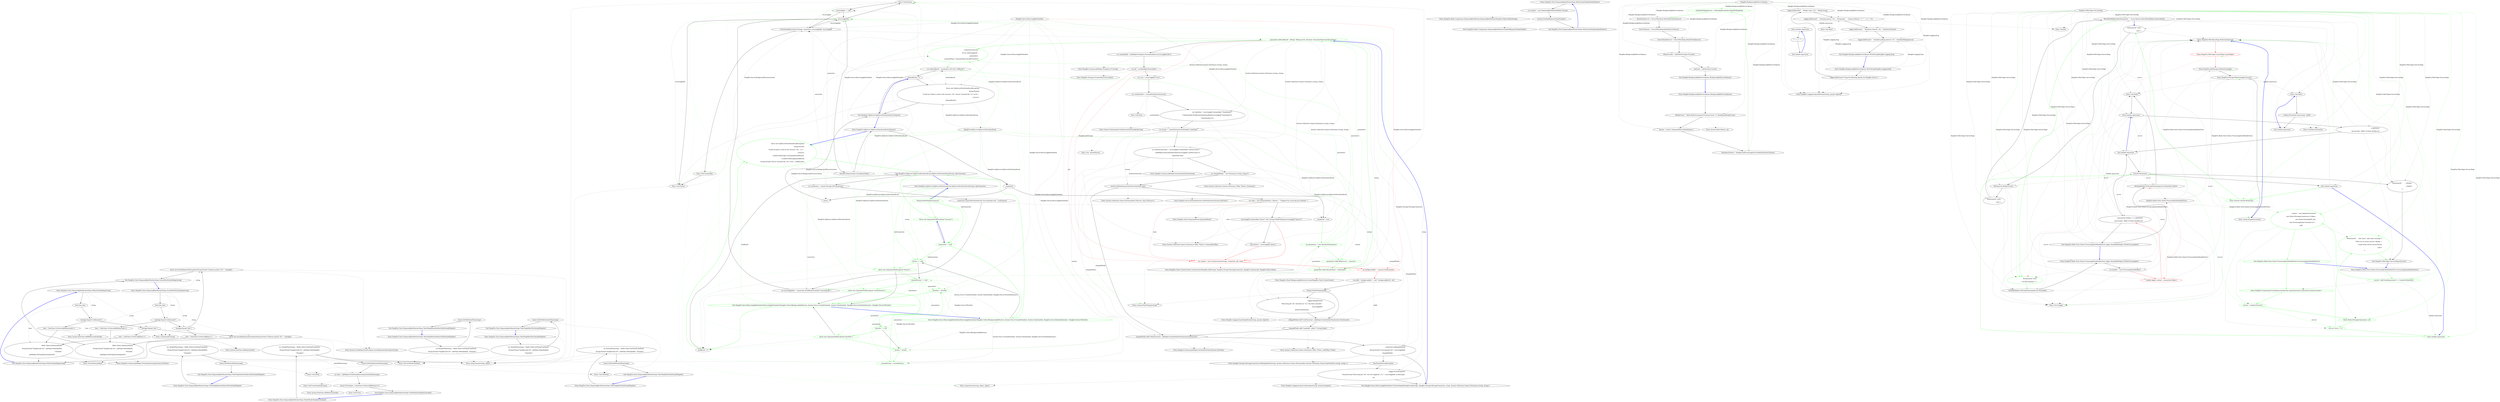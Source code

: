 digraph  {
n0 [label="Entry HangFire.Tests.DequeuedJobsWatcherSteps.ItWasCheckedAAgo(string)", span="13-13", cluster="HangFire.Tests.DequeuedJobsWatcherSteps.ItWasCheckedAAgo(string)"];
n1 [label="DateTime time", span="15-15", cluster="HangFire.Tests.DequeuedJobsWatcherSteps.ItWasCheckedAAgo(string)"];
n2 [label="timeAgo.Equals(''millisecond'')", span="16-16", cluster="HangFire.Tests.DequeuedJobsWatcherSteps.ItWasCheckedAAgo(string)"];
n4 [label="timeAgo.Equals(''day'')", span="17-17", cluster="HangFire.Tests.DequeuedJobsWatcherSteps.ItWasCheckedAAgo(string)"];
n6 [label="throw new InvalidOperationException(String.Format(''Unknown period '{0}'.'', timeAgo));", span="18-18", cluster="HangFire.Tests.DequeuedJobsWatcherSteps.ItWasCheckedAAgo(string)"];
n7 [label="Redis.Client.SetEntryInHash(\r\n                String.Format(''hangfire:job:{0}'', JobSteps.DefaultJobId),\r\n                ''Checked'',\r\n                JobHelper.ToStringTimestamp(time))", span="20-23", cluster="HangFire.Tests.DequeuedJobsWatcherSteps.ItWasCheckedAAgo(string)"];
n3 [label="time = DateTime.UtcNow.AddMilliseconds(-1)", span="16-16", cluster="HangFire.Tests.DequeuedJobsWatcherSteps.ItWasCheckedAAgo(string)"];
n9 [label="Entry string.Equals(string)", span="0-0", cluster="string.Equals(string)"];
n5 [label="time = DateTime.UtcNow.AddDays(-1)", span="17-17", cluster="HangFire.Tests.DequeuedJobsWatcherSteps.ItWasCheckedAAgo(string)"];
n11 [label="Entry System.DateTime.AddDays(double)", span="0-0", cluster="System.DateTime.AddDays(double)"];
n10 [label="Entry System.DateTime.AddMilliseconds(double)", span="0-0", cluster="System.DateTime.AddMilliseconds(double)"];
n8 [label="Exit HangFire.Tests.DequeuedJobsWatcherSteps.ItWasCheckedAAgo(string)", span="13-13", cluster="HangFire.Tests.DequeuedJobsWatcherSteps.ItWasCheckedAAgo(string)"];
n12 [label="Entry System.InvalidOperationException.InvalidOperationException(string)", span="0-0", cluster="System.InvalidOperationException.InvalidOperationException(string)"];
n13 [label="Entry string.Format(string, object)", span="0-0", cluster="string.Format(string, object)"];
n14 [label="Entry HangFire.Common.JobHelper.ToStringTimestamp(System.DateTime)", span="46-46", cluster="HangFire.Common.JobHelper.ToStringTimestamp(System.DateTime)"];
n15 [label="Entry Unk.SetEntryInHash", span="", cluster="Unk.SetEntryInHash"];
n16 [label="Entry HangFire.Tests.DequeuedJobsWatcherSteps.GivenItWasFetchedAAgo(string)", span="27-27", cluster="HangFire.Tests.DequeuedJobsWatcherSteps.GivenItWasFetchedAAgo(string)"];
n17 [label="DateTime time", span="29-29", cluster="HangFire.Tests.DequeuedJobsWatcherSteps.GivenItWasFetchedAAgo(string)"];
n18 [label="timeAgo.Equals(''millisecond'')", span="30-30", cluster="HangFire.Tests.DequeuedJobsWatcherSteps.GivenItWasFetchedAAgo(string)"];
n20 [label="timeAgo.Equals(''day'')", span="31-31", cluster="HangFire.Tests.DequeuedJobsWatcherSteps.GivenItWasFetchedAAgo(string)"];
n22 [label="throw new InvalidOperationException(String.Format(''Unknown period '{0}'.'', timeAgo));", span="32-32", cluster="HangFire.Tests.DequeuedJobsWatcherSteps.GivenItWasFetchedAAgo(string)"];
n23 [label="Redis.Client.SetEntryInHash(\r\n                String.Format(''hangfire:job:{0}'', JobSteps.DefaultJobId),\r\n                ''Fetched'',\r\n                JobHelper.ToStringTimestamp(time))", span="34-37", cluster="HangFire.Tests.DequeuedJobsWatcherSteps.GivenItWasFetchedAAgo(string)"];
n19 [label="time = DateTime.UtcNow.AddMilliseconds(-1)", span="30-30", cluster="HangFire.Tests.DequeuedJobsWatcherSteps.GivenItWasFetchedAAgo(string)"];
n21 [label="time = DateTime.UtcNow.AddDays(-1)", span="31-31", cluster="HangFire.Tests.DequeuedJobsWatcherSteps.GivenItWasFetchedAAgo(string)"];
n24 [label="Exit HangFire.Tests.DequeuedJobsWatcherSteps.GivenItWasFetchedAAgo(string)", span="27-27", cluster="HangFire.Tests.DequeuedJobsWatcherSteps.GivenItWasFetchedAAgo(string)"];
n25 [label="Entry HangFire.Tests.DequeuedJobsWatcherSteps.WhenTimedOutJobsHandlerRuns()", span="41-41", cluster="HangFire.Tests.DequeuedJobsWatcherSteps.WhenTimedOutJobsHandlerRuns()"];
n26 [label="var watcher = new DequeuedJobsWatcher(Redis.Storage)", span="43-43", cluster="HangFire.Tests.DequeuedJobsWatcherSteps.WhenTimedOutJobsHandlerRuns()"];
n27 [label="watcher.FindAndRequeueTimedOutJobs()", span="44-44", cluster="HangFire.Tests.DequeuedJobsWatcherSteps.WhenTimedOutJobsHandlerRuns()"];
n29 [label="Entry HangFire.Redis.Components.DequeuedJobsWatcher.DequeuedJobsWatcher(HangFire.Redis.RedisStorage)", span="39-39", cluster="HangFire.Redis.Components.DequeuedJobsWatcher.DequeuedJobsWatcher(HangFire.Redis.RedisStorage)"];
n28 [label="Exit HangFire.Tests.DequeuedJobsWatcherSteps.WhenTimedOutJobsHandlerRuns()", span="41-41", cluster="HangFire.Tests.DequeuedJobsWatcherSteps.WhenTimedOutJobsHandlerRuns()"];
n30 [label="Entry HangFire.Redis.Components.DequeuedJobsWatcher.FindAndRequeueTimedOutJobs()", span="44-44", cluster="HangFire.Redis.Components.DequeuedJobsWatcher.FindAndRequeueTimedOutJobs()"];
n31 [label="Entry HangFire.Tests.DequeuedJobsWatcherSteps.ThenItMarksTheJobAsChecked()", span="48-48", cluster="HangFire.Tests.DequeuedJobsWatcherSteps.ThenItMarksTheJobAsChecked()"];
n32 [label="var checkedTimestamp = Redis.Client.GetValueFromHash(\r\n                String.Format(''hangfire:job:{0}'', JobSteps.DefaultJobId),\r\n                ''Checked'')", span="50-52", cluster="HangFire.Tests.DequeuedJobsWatcherSteps.ThenItMarksTheJobAsChecked()"];
n33 [label="Assert.IsNotNull(checkedTimestamp)", span="54-54", cluster="HangFire.Tests.DequeuedJobsWatcherSteps.ThenItMarksTheJobAsChecked()"];
n37 [label="Entry Unk.GetValueFromHash", span="", cluster="Unk.GetValueFromHash"];
n34 [label="var date = JobHelper.FromStringTimestamp(checkedTimestamp)", span="55-55", cluster="HangFire.Tests.DequeuedJobsWatcherSteps.ThenItMarksTheJobAsChecked()"];
n38 [label="Entry Unk.IsNotNull", span="", cluster="Unk.IsNotNull"];
n35 [label="Assert.IsTrue(date > DateTime.UtcNow.AddMinutes(-1))", span="57-57", cluster="HangFire.Tests.DequeuedJobsWatcherSteps.ThenItMarksTheJobAsChecked()"];
n39 [label="Entry Unk.FromStringTimestamp", span="", cluster="Unk.FromStringTimestamp"];
n36 [label="Exit HangFire.Tests.DequeuedJobsWatcherSteps.ThenItMarksTheJobAsChecked()", span="48-48", cluster="HangFire.Tests.DequeuedJobsWatcherSteps.ThenItMarksTheJobAsChecked()"];
n40 [label="Entry System.DateTime.AddMinutes(double)", span="0-0", cluster="System.DateTime.AddMinutes(double)"];
n41 [label="Entry Unk.IsTrue", span="", cluster="Unk.IsTrue"];
n42 [label="Entry HangFire.Tests.DequeuedJobsWatcherSteps.ThenTheJobHasTheCheckedFlagSet()", span="61-61", cluster="HangFire.Tests.DequeuedJobsWatcherSteps.ThenTheJobHasTheCheckedFlagSet()"];
n43 [label="var checkedTimestamp = Redis.Client.GetValueFromHash(\r\n                String.Format(''hangfire:job:{0}'', JobSteps.DefaultJobId),\r\n                ''Checked'')", span="63-65", cluster="HangFire.Tests.DequeuedJobsWatcherSteps.ThenTheJobHasTheCheckedFlagSet()"];
n44 [label="Assert.IsNotNull(checkedTimestamp)", span="67-67", cluster="HangFire.Tests.DequeuedJobsWatcherSteps.ThenTheJobHasTheCheckedFlagSet()"];
n45 [label="Exit HangFire.Tests.DequeuedJobsWatcherSteps.ThenTheJobHasTheCheckedFlagSet()", span="61-61", cluster="HangFire.Tests.DequeuedJobsWatcherSteps.ThenTheJobHasTheCheckedFlagSet()"];
n46 [label="Entry HangFire.Tests.DequeuedJobsWatcherSteps.ThenTheJobDoesNotHaveTheCheckedFlagSet()", span="71-71", cluster="HangFire.Tests.DequeuedJobsWatcherSteps.ThenTheJobDoesNotHaveTheCheckedFlagSet()"];
n47 [label="var checkedTimestamp = Redis.Client.GetValueFromHash(\r\n                String.Format(''hangfire:job:{0}'', JobSteps.DefaultJobId),\r\n                ''Checked'')", span="73-75", cluster="HangFire.Tests.DequeuedJobsWatcherSteps.ThenTheJobDoesNotHaveTheCheckedFlagSet()"];
n48 [label="Assert.IsNull(checkedTimestamp)", span="77-77", cluster="HangFire.Tests.DequeuedJobsWatcherSteps.ThenTheJobDoesNotHaveTheCheckedFlagSet()"];
n49 [label="Exit HangFire.Tests.DequeuedJobsWatcherSteps.ThenTheJobDoesNotHaveTheCheckedFlagSet()", span="71-71", cluster="HangFire.Tests.DequeuedJobsWatcherSteps.ThenTheJobDoesNotHaveTheCheckedFlagSet()"];
n50 [label="Entry Unk.IsNull", span="", cluster="Unk.IsNull"];
n51 [label="Entry HangFire.Tests.DequeuedJobsWatcherSteps.ThenTheJobHasTheFetchedFlagSet()", span="81-81", cluster="HangFire.Tests.DequeuedJobsWatcherSteps.ThenTheJobHasTheFetchedFlagSet()"];
n52 [label="var fetchedTimestamp = Redis.Client.GetValueFromHash(\r\n                String.Format(''hangfire:job:{0}'', JobSteps.DefaultJobId), ''Fetched'')", span="83-84", cluster="HangFire.Tests.DequeuedJobsWatcherSteps.ThenTheJobHasTheFetchedFlagSet()"];
n53 [label="Assert.IsNotNull(fetchedTimestamp)", span="86-86", cluster="HangFire.Tests.DequeuedJobsWatcherSteps.ThenTheJobHasTheFetchedFlagSet()"];
n54 [label="Exit HangFire.Tests.DequeuedJobsWatcherSteps.ThenTheJobHasTheFetchedFlagSet()", span="81-81", cluster="HangFire.Tests.DequeuedJobsWatcherSteps.ThenTheJobHasTheFetchedFlagSet()"];
n55 [label="Entry HangFire.Tests.DequeuedJobsWatcherSteps.ThenTheJobDoesNotHaveTheFetchedFlagSet()", span="90-90", cluster="HangFire.Tests.DequeuedJobsWatcherSteps.ThenTheJobDoesNotHaveTheFetchedFlagSet()"];
n56 [label="var fetchedTimestamp = Redis.Client.GetValueFromHash(\r\n                String.Format(''hangfire:job:{0}'', JobSteps.DefaultJobId), ''Fetched'')", span="92-93", cluster="HangFire.Tests.DequeuedJobsWatcherSteps.ThenTheJobDoesNotHaveTheFetchedFlagSet()"];
n57 [label="Assert.IsNull(fetchedTimestamp)", span="95-95", cluster="HangFire.Tests.DequeuedJobsWatcherSteps.ThenTheJobDoesNotHaveTheFetchedFlagSet()"];
n58 [label="Exit HangFire.Tests.DequeuedJobsWatcherSteps.ThenTheJobDoesNotHaveTheFetchedFlagSet()", span="90-90", cluster="HangFire.Tests.DequeuedJobsWatcherSteps.ThenTheJobDoesNotHaveTheFetchedFlagSet()"];
d4 [label="SchedulePollingInterval = DelayedJobScheduler.DefaultPollingDelay", span="39-39", cluster="Hangfire.BackgroundJobServerOptions.BackgroundJobServerOptions()", color=green, community=0];
d25 [label="Hangfire.BackgroundJobServerOptions", span=""];
d3 [label="ShutdownTimeout = BackgroundProcessingServer.DefaultShutdownTimeout", span="38-38", cluster="Hangfire.BackgroundJobServerOptions.BackgroundJobServerOptions()"];
d5 [label="HeartbeatInterval = ServerHeartbeat.DefaultHeartbeatInterval", span="40-40", cluster="Hangfire.BackgroundJobServerOptions.BackgroundJobServerOptions()"];
d1 [label="WorkerCount = Math.Min(Environment.ProcessorCount * 5, MaxDefaultWorkerCount)", span="36-36", cluster="Hangfire.BackgroundJobServerOptions.BackgroundJobServerOptions()"];
d2 [label="Queues = new[] { EnqueuedState.DefaultQueue }", span="37-37", cluster="Hangfire.BackgroundJobServerOptions.BackgroundJobServerOptions()"];
d6 [label="ServerTimeout = ServerWatchdog.DefaultServerTimeout", span="41-41", cluster="Hangfire.BackgroundJobServerOptions.BackgroundJobServerOptions()"];
d7 [label="ServerCheckInterval = ServerWatchdog.DefaultCheckInterval", span="42-42", cluster="Hangfire.BackgroundJobServerOptions.BackgroundJobServerOptions()"];
d8 [label="FilterProvider = JobFilterProviders.Providers", span="44-44", cluster="Hangfire.BackgroundJobServerOptions.BackgroundJobServerOptions()"];
d9 [label="Activator = JobActivator.Current", span="45-45", cluster="Hangfire.BackgroundJobServerOptions.BackgroundJobServerOptions()"];
d14 [label="logger.InfoFormat(''    Worker count: {0}.'', WorkerCount)", span="89-89", cluster="Hangfire.BackgroundJobServerOptions.WriteToLog(Hangfire.Logging.ILog)"];
d15 [label="logger.InfoFormat(''    Listening queues: {0}.'', String.Join('', '', Queues.Select(x => ''''' + x + ''''')))", span="90-90", cluster="Hangfire.BackgroundJobServerOptions.WriteToLog(Hangfire.Logging.ILog)"];
d16 [label="logger.InfoFormat(''    Shutdown timeout: {0}.'', ShutdownTimeout)", span="91-91", cluster="Hangfire.BackgroundJobServerOptions.WriteToLog(Hangfire.Logging.ILog)"];
d17 [label="logger.InfoFormat(''    Schedule polling interval: {0}.'', SchedulePollingInterval)", span="92-92", cluster="Hangfire.BackgroundJobServerOptions.WriteToLog(Hangfire.Logging.ILog)"];
d0 [label="Entry Hangfire.BackgroundJobServerOptions.BackgroundJobServerOptions()", span="34-34", cluster="Hangfire.BackgroundJobServerOptions.BackgroundJobServerOptions()"];
d11 [label="Entry System.Math.Min(int, int)", span="0-0", cluster="System.Math.Min(int, int)"];
d10 [label="Exit Hangfire.BackgroundJobServerOptions.BackgroundJobServerOptions()", span="34-34", cluster="Hangfire.BackgroundJobServerOptions.BackgroundJobServerOptions()"];
d12 [label="Entry Hangfire.BackgroundJobServerOptions.WriteToLog(Hangfire.Logging.ILog)", span="86-86", cluster="Hangfire.BackgroundJobServerOptions.WriteToLog(Hangfire.Logging.ILog)"];
d13 [label="logger.InfoFormat(''Using the following options for Hangfire Server:'')", span="88-88", cluster="Hangfire.BackgroundJobServerOptions.WriteToLog(Hangfire.Logging.ILog)"];
d19 [label="Entry Hangfire.Logging.ILog.InfoFormat(string, params object[])", span="210-210", cluster="Hangfire.Logging.ILog.InfoFormat(string, params object[])"];
d20 [label="Entry Unk.Select", span="", cluster="Unk.Select"];
d21 [label="Entry Unk.Join", span="", cluster="Unk.Join"];
d22 [label="Entry lambda expression", span="90-90", cluster="lambda expression"];
d18 [label="Exit Hangfire.BackgroundJobServerOptions.WriteToLog(Hangfire.Logging.ILog)", span="86-86", cluster="Hangfire.BackgroundJobServerOptions.WriteToLog(Hangfire.Logging.ILog)"];
d24 [label="Exit lambda expression", span="90-90", cluster="lambda expression"];
d23 [label="''''' + x + '''''", span="90-90", cluster="lambda expression"];
m0_36 [label="Entry Unk.Unapply", span="", cluster="Unk.Unapply", file="DelayedJobScheduler.cs"];
m0_24 [label="Write(JobHelper.ToStringTimestamp(server.Heartbeat.Value))", span="198-198", cluster="HangFire.Web.Pages.ServersPage.Execute()", file="DelayedJobScheduler.cs"];
m0_18 [label="Write(JobHelper.ToStringTimestamp(server.StartedAt))", span="167-167", cluster="HangFire.Web.Pages.ServersPage.Execute()", file="DelayedJobScheduler.cs"];
m0_8 [label="WriteLiteral(''    <div class=\''alert alert-warning\''>\r\n        There are no active servers. Backg'' +\r\n''round tasks will not be processed.\r\n    </div>\r\n'')", span="97-98", cluster="HangFire.Web.Pages.ServersPage.Execute()", file="DelayedJobScheduler.cs", color=green, community=0];
m0_31 [label="Entry HangFire.Web.RazorPage.WriteLiteral(string)", span="69-69", cluster="HangFire.Web.RazorPage.WriteLiteral(string)", file="DelayedJobScheduler.cs"];
m0_32 [label="Entry HangFire.Web.Pages.LayoutPage.LayoutPage()", span="4-4", cluster="HangFire.Web.Pages.LayoutPage.LayoutPage()", color=red, community=0, file="DelayedJobScheduler.cs"];
m0_33 [label="Entry HangFire.JobStorage.GetMonitoringApi()", span="54-54", cluster="HangFire.JobStorage.GetMonitoringApi()", file="DelayedJobScheduler.cs"];
m0_34 [label="Entry HangFire.Storage.IMonitoringApi.Servers()", span="25-25", cluster="HangFire.Storage.IMonitoringApi.Servers()", file="DelayedJobScheduler.cs"];
m0_35 [label="Entry string.ToUpperInvariant()", span="0-0", cluster="string.ToUpperInvariant()", file="DelayedJobScheduler.cs"];
m0_29 [label="WriteLiteral(''        </tbody>\r\n    </table>\r\n'')", span="233-233", cluster="HangFire.Web.Pages.ServersPage.Execute()", file="DelayedJobScheduler.cs"];
m0_7 [label="servers.Count == 0", span="91-91", cluster="HangFire.Web.Pages.ServersPage.Execute()", file="DelayedJobScheduler.cs", color=green, community=0];
m0_13 [label="WriteLiteral(''</td>\r\n                    <td>'')", span="142-142", cluster="HangFire.Web.Pages.ServersPage.Execute()", file="DelayedJobScheduler.cs"];
m0_14 [label="Write(server.WorkersCount)", span="147-147", cluster="HangFire.Web.Pages.ServersPage.Execute()", file="DelayedJobScheduler.cs"];
m0_15 [label="WriteLiteral(''</td>\r\n                    <td>'')", span="152-152", cluster="HangFire.Web.Pages.ServersPage.Execute()", file="DelayedJobScheduler.cs"];
m0_16 [label="Write(HtmlHelper.Raw(String.Join('' '', server.Queues.Select(HtmlHelper.QueueLabel))))", span="157-157", cluster="HangFire.Web.Pages.ServersPage.Execute()", file="DelayedJobScheduler.cs"];
m0_30 [label="Exit HangFire.Web.Pages.ServersPage.Execute()", span="57-57", cluster="HangFire.Web.Pages.ServersPage.Execute()", file="DelayedJobScheduler.cs"];
m0_5 [label="servers = monitor.Servers()", span="79-79", cluster="HangFire.Web.Pages.ServersPage.Execute()", file="DelayedJobScheduler.cs", color=green, community=0];
m0_17 [label="WriteLiteral(''</td>\r\n                    <td data-moment=\'''')", span="162-162", cluster="HangFire.Web.Pages.ServersPage.Execute()", file="DelayedJobScheduler.cs", color=green, community=0];
m0_0 [label="Entry HangFire.Redis.Tests.States.ProcessingStateHandlerFacts.ProcessingStateHandlerFacts()", span="16-16", cluster="HangFire.Redis.Tests.States.ProcessingStateHandlerFacts.ProcessingStateHandlerFacts()", file="DelayedJobScheduler.cs"];
m0_1 [label="var job = Job.FromExpression(() => Console.WriteLine())", span="18-18", cluster="HangFire.Redis.Tests.States.ProcessingStateHandlerFacts.ProcessingStateHandlerFacts()", color=green, community=0, file="DelayedJobScheduler.cs"];
m0_2 [label="_context = new ApplyStateContext(\r\n                new Mock<IStorageConnection>().Object,\r\n                new StateContext(JobId, job),\r\n                new ProcessingState(''SomeServer''), \r\n                null)", span="19-23", cluster="HangFire.Redis.Tests.States.ProcessingStateHandlerFacts.ProcessingStateHandlerFacts()", color=green, community=0, file="DelayedJobScheduler.cs"];
m0_3 [label="Exit HangFire.Redis.Tests.States.ProcessingStateHandlerFacts.ProcessingStateHandlerFacts()", span="16-16", cluster="HangFire.Redis.Tests.States.ProcessingStateHandlerFacts.ProcessingStateHandlerFacts()", color=green, community=0, file="DelayedJobScheduler.cs"];
m0_4 [label="Entry HangFire.Common.Job.FromExpression(System.Linq.Expressions.Expression<System.Action>)", span="119-119", cluster="HangFire.Common.Job.FromExpression(System.Linq.Expressions.Expression<System.Action>)", color=green, community=0, file="DelayedJobScheduler.cs"];
m0_6 [label="Entry Mock<IStorageConnection>.cstr", span="", cluster="Mock<IStorageConnection>.cstr", color=green, community=0, file="DelayedJobScheduler.cs"];
m0_10 [label="Console.WriteLine()", span="18-18", cluster="lambda expression", file="DelayedJobScheduler.cs"];
m0_9 [label="Entry lambda expression", span="18-18", cluster="lambda expression", color=green, community=0, file="DelayedJobScheduler.cs"];
m0_12 [label="Entry System.Console.WriteLine()", span="0-0", cluster="System.Console.WriteLine()", color=green, community=0, file="DelayedJobScheduler.cs"];
m0_11 [label="Exit lambda expression", span="18-18", cluster="lambda expression", file="DelayedJobScheduler.cs"];
m0_19 [label="Entry HangFire.Redis.Tests.States.ProcessingStateHandlerFacts.Apply_ShouldAddTheJob_ToTheProcessingSet()", span="34-34", cluster="HangFire.Redis.Tests.States.ProcessingStateHandlerFacts.Apply_ShouldAddTheJob_ToTheProcessingSet()", file="DelayedJobScheduler.cs"];
m0_20 [label="var handler = new ProcessingStateHandler()", span="36-36", cluster="HangFire.Redis.Tests.States.ProcessingStateHandlerFacts.Apply_ShouldAddTheJob_ToTheProcessingSet()", file="DelayedJobScheduler.cs"];
m0_21 [label="handler.Apply(_context, _transaction.Object)", span="37-37", cluster="HangFire.Redis.Tests.States.ProcessingStateHandlerFacts.Apply_ShouldAddTheJob_ToTheProcessingSet()", file="DelayedJobScheduler.cs", color=red, community=0];
m0_23 [label="Exit HangFire.Redis.Tests.States.ProcessingStateHandlerFacts.Apply_ShouldAddTheJob_ToTheProcessingSet()", span="34-34", cluster="HangFire.Redis.Tests.States.ProcessingStateHandlerFacts.Apply_ShouldAddTheJob_ToTheProcessingSet()", file="DelayedJobScheduler.cs"];
m0_25 [label="Entry Unk.Verify", span="", cluster="Unk.Verify", file="DelayedJobScheduler.cs"];
m0_26 [label="Entry lambda expression", span="39-40", cluster="lambda expression", file="DelayedJobScheduler.cs"];
m0_27 [label="x.AddToSet(\r\n                ''processing'', JobId, It.IsAny<double>())", span="39-40", cluster="lambda expression", file="DelayedJobScheduler.cs"];
m0_28 [label="Exit lambda expression", span="39-40", cluster="lambda expression", file="DelayedJobScheduler.cs"];
m0_22 [label="_transaction.Verify(x => x.AddToSet(\r\n                ''processing'', JobId, It.IsAny<double>()))", span="39-40", cluster="HangFire.Redis.Tests.States.ProcessingStateHandlerFacts.Apply_ShouldAddTheJob_ToTheProcessingSet()", file="DelayedJobScheduler.cs"];
m0_39 [label="Exit lambda expression", span="49-49", cluster="lambda expression", file="DelayedJobScheduler.cs"];
m0_37 [label="Entry Unk.Select", span="", cluster="Unk.Select", file="DelayedJobScheduler.cs"];
m0_38 [label="x.RemoveFromSet(''processing'', JobId)", span="49-49", cluster="lambda expression", file="DelayedJobScheduler.cs"];
m0_41 [label="HangFire.Redis.Tests.States.ProcessingStateHandlerFacts", span="", cluster="HangFire.Common.JobHelper.ToStringTimestamp(System.DateTime)", file="DelayedJobScheduler.cs"];
m0_40 [label="Entry Unk.RemoveFromSet", span="", cluster="Unk.RemoveFromSet", file="DelayedJobScheduler.cs"];
m0_42 [label="HangFire.Web.Pages.ServersPage", span="", file="DelayedJobScheduler.cs"];
m1_15 [label="lockResult < 0", span="66-66", cluster="HangFire.SqlServer.SqlServerDistributedLock.SqlServerDistributedLock(string, SqlConnection)", file="RecurringJobScheduler.cs"];
m1_31 [label="_completed = true", span="82-82", cluster="HangFire.SqlServer.SqlServerDistributedLock.Dispose()", file="RecurringJobScheduler.cs"];
m1_67 [label="Entry Hangfire.Storage.InvocationData.Deserialize()", span="44-44", cluster="Hangfire.Storage.InvocationData.Deserialize()", file="RecurringJobScheduler.cs"];
m1_82 [label="Entry System.Collections.Generic.Dictionary<TKey, TValue>.Add(TKey, TValue)", span="0-0", cluster="System.Collections.Generic.Dictionary<TKey, TValue>.Add(TKey, TValue)", file="RecurringJobScheduler.cs"];
m1_30 [label="return;", span="80-80", cluster="HangFire.SqlServer.SqlServerDistributedLock.Dispose()", file="RecurringJobScheduler.cs"];
m1_84 [label="Entry string.Format(string, object, object)", span="0-0", cluster="string.Format(string, object, object)", file="RecurringJobScheduler.cs"];
m1_38 [label="releaseResult < 0", span="96-96", cluster="HangFire.SqlServer.SqlServerDistributedLock.Dispose()", file="RecurringJobScheduler.cs"];
m1_39 [label="throw new SqlServerDistributedLockException(\r\n                    String.Format(\r\n                        ''Could not release a lock on the resource '{0}': Server returned the '{1}' error.'', \r\n                        _resource,\r\n                        releaseResult));", span="98-102", cluster="HangFire.SqlServer.SqlServerDistributedLock.Dispose()", file="RecurringJobScheduler.cs"];
m1_40 [label="Exit HangFire.SqlServer.SqlServerDistributedLock.Dispose()", span="78-78", cluster="HangFire.SqlServer.SqlServerDistributedLock.Dispose()", file="RecurringJobScheduler.cs"];
m1_76 [label="Entry Hangfire.States.EnqueuedState.EnqueuedState()", span="87-87", cluster="Hangfire.States.EnqueuedState.EnqueuedState()", file="RecurringJobScheduler.cs"];
m1_71 [label="Entry Unk._instantFactory", span="", cluster="Unk._instantFactory", file="RecurringJobScheduler.cs"];
m1_74 [label="Entry Hangfire.Server.IScheduleInstant.GetNextInstants(System.DateTime?)", span="25-25", cluster="Hangfire.Server.IScheduleInstant.GetNextInstants(System.DateTime?)", file="RecurringJobScheduler.cs"];
m1_83 [label="Entry Hangfire.Storage.IStorageConnection.SetRangeInHash(string, System.Collections.Generic.IEnumerable<System.Collections.Generic.KeyValuePair<string, string>>)", span="61-61", cluster="Hangfire.Storage.IStorageConnection.SetRangeInHash(string, System.Collections.Generic.IEnumerable<System.Collections.Generic.KeyValuePair<string, string>>)", file="RecurringJobScheduler.cs"];
m1_41 [label="HangFire.SqlServer.SqlServerDistributedLock", span="", cluster="object.GetType()", file="RecurringJobScheduler.cs"];
m1_69 [label="Entry System.Collections.Generic.Dictionary<TKey, TValue>.ContainsKey(TKey)", span="0-0", cluster="System.Collections.Generic.Dictionary<TKey, TValue>.ContainsKey(TKey)", file="RecurringJobScheduler.cs"];
m1_0 [label="Entry HangFire.SqlServer.SqlServerDistributedLock.SqlServerDistributedLock(string, SqlConnection)", span="44-44", cluster="HangFire.SqlServer.SqlServerDistributedLock.SqlServerDistributedLock(string, SqlConnection)", file="RecurringJobScheduler.cs"];
m1_1 [label="String.IsNullOrEmpty(resource)", span="46-46", cluster="HangFire.SqlServer.SqlServerDistributedLock.SqlServerDistributedLock(string, SqlConnection)", file="RecurringJobScheduler.cs", color=green, community=0];
m1_23 [label="recurringJob == null", span="76-76", cluster="Hangfire.Server.RecurringJobScheduler.Execute(Hangfire.Server.BackgroundProcessContext)", file="RecurringJobScheduler.cs"];
m1_36 [label="_connection.Execute(\r\n                @''sp_releaseapplock'',\r\n                parameters,\r\n                commandType: CommandType.StoredProcedure)", span="89-92", cluster="HangFire.SqlServer.SqlServerDistributedLock.Dispose()", file="RecurringJobScheduler.cs", color=green, community=0];
m1_70 [label="Entry System.TimeZoneInfo.FindSystemTimeZoneById(string)", span="0-0", cluster="System.TimeZoneInfo.FindSystemTimeZoneById(string)", file="RecurringJobScheduler.cs"];
m1_75 [label="Entry System.Collections.Generic.IEnumerable<TSource>.Any<TSource>()", span="0-0", cluster="System.Collections.Generic.IEnumerable<TSource>.Any<TSource>()", file="RecurringJobScheduler.cs"];
m1_78 [label="Entry Hangfire.Client.CreateContext.CreateContext(Hangfire.JobStorage, Hangfire.Storage.IStorageConnection, Hangfire.Common.Job, Hangfire.States.IState)", span="37-37", cluster="Hangfire.Client.CreateContext.CreateContext(Hangfire.JobStorage, Hangfire.Storage.IStorageConnection, Hangfire.Common.Job, Hangfire.States.IState)", file="RecurringJobScheduler.cs"];
m1_68 [label="Entry Unk.Parse", span="", cluster="Unk.Parse", file="RecurringJobScheduler.cs"];
m1_29 [label=_completed, span="80-80", cluster="HangFire.SqlServer.SqlServerDistributedLock.Dispose()", file="RecurringJobScheduler.cs"];
m1_2 [label="throw new ArgumentNullException(''resource'');", span="46-46", cluster="HangFire.SqlServer.SqlServerDistributedLock.SqlServerDistributedLock(string, SqlConnection)", file="RecurringJobScheduler.cs", color=green, community=0];
m1_3 [label="connection == null", span="47-47", cluster="HangFire.SqlServer.SqlServerDistributedLock.SqlServerDistributedLock(string, SqlConnection)", file="RecurringJobScheduler.cs", color=green, community=0];
m1_20 [label="var recurringJobIds = connection.GetAllItemsFromSet(''recurring-jobs'')", span="69-69", cluster="Hangfire.Server.RecurringJobScheduler.Execute(Hangfire.Server.BackgroundProcessContext)", file="RecurringJobScheduler.cs"];
m1_21 [label=recurringJobIds, span="71-71", cluster="Hangfire.Server.RecurringJobScheduler.Execute(Hangfire.Server.BackgroundProcessContext)", file="RecurringJobScheduler.cs"];
m1_73 [label="Entry System.Collections.Generic.Dictionary<TKey, TValue>.Dictionary()", span="0-0", cluster="System.Collections.Generic.Dictionary<TKey, TValue>.Dictionary()", file="RecurringJobScheduler.cs"];
m1_81 [label="Entry Hangfire.Common.JobHelper.SerializeDateTime(System.DateTime)", span="68-68", cluster="Hangfire.Common.JobHelper.SerializeDateTime(System.DateTime)", file="RecurringJobScheduler.cs"];
m1_66 [label="Entry Hangfire.Common.JobHelper.FromJson<T>(string)", span="39-39", cluster="Hangfire.Common.JobHelper.FromJson<T>(string)", file="RecurringJobScheduler.cs"];
m1_77 [label="Entry string.IsNullOrEmpty(string)", span="0-0", cluster="string.IsNullOrEmpty(string)", file="RecurringJobScheduler.cs"];
m1_72 [label="Entry Hangfire.Common.JobHelper.DeserializeDateTime(string)", span="73-73", cluster="Hangfire.Common.JobHelper.DeserializeDateTime(string)", file="RecurringJobScheduler.cs"];
m1_24 [label="TryScheduleJob(context.Storage, connection, recurringJobId, recurringJob)", span="83-83", cluster="Hangfire.Server.RecurringJobScheduler.Execute(Hangfire.Server.BackgroundProcessContext)", file="RecurringJobScheduler.cs"];
m1_16 [label="throw new SqlServerDistributedLockException(\r\n                    String.Format(\r\n                    ''Could not place a lock on the resource '{0}': {1}.'',\r\n                    _resource,\r\n                    LockErrorMessages.ContainsKey(lockResult) \r\n                        ? LockErrorMessages[lockResult]\r\n                        : String.Format(''Server returned the '{0}' error.'', lockResult)));", span="68-74", cluster="HangFire.SqlServer.SqlServerDistributedLock.SqlServerDistributedLock(string, SqlConnection)", file="RecurringJobScheduler.cs", color=green, community=0];
m1_17 [label="Exit HangFire.SqlServer.SqlServerDistributedLock.SqlServerDistributedLock(string, SqlConnection)", span="44-44", cluster="HangFire.SqlServer.SqlServerDistributedLock.SqlServerDistributedLock(string, SqlConnection)", file="RecurringJobScheduler.cs"];
m1_18 [label="var connection = context.Storage.GetConnection()", span="66-66", cluster="Hangfire.Server.RecurringJobScheduler.Execute(Hangfire.Server.BackgroundProcessContext)", file="RecurringJobScheduler.cs"];
m1_27 [label="_throttler.Delay(context.CancellationToken)", span="95-95", cluster="Hangfire.Server.RecurringJobScheduler.Execute(Hangfire.Server.BackgroundProcessContext)", file="RecurringJobScheduler.cs"];
m1_19 [label="connection.AcquireDistributedLock(''recurring-jobs:lock'', LockTimeout)", span="67-67", cluster="Hangfire.Server.RecurringJobScheduler.Execute(Hangfire.Server.BackgroundProcessContext)", file="RecurringJobScheduler.cs"];
m1_22 [label="Entry Unk.Execute", span="", cluster="Unk.Execute", file="RecurringJobScheduler.cs"];
m1_26 [label="Entry Unk.Format", span="", cluster="Unk.Format", file="RecurringJobScheduler.cs"];
m1_25 [label="Entry Unk.ContainsKey", span="", cluster="Unk.ContainsKey", file="RecurringJobScheduler.cs"];
m1_28 [label="Entry HangFire.SqlServer.SqlServerDistributedLock.Dispose()", span="78-78", cluster="HangFire.SqlServer.SqlServerDistributedLock.Dispose()", file="RecurringJobScheduler.cs"];
m1_37 [label="var releaseResult = parameters.Get<int>(''@Result'')", span="94-94", cluster="HangFire.SqlServer.SqlServerDistributedLock.Dispose()", file="RecurringJobScheduler.cs"];
m1_4 [label="Entry Hangfire.Server.RecurringJobScheduler.RecurringJobScheduler(Hangfire.Client.IBackgroundJobFactory, System.Func<CrontabSchedule, System.TimeZoneInfo, Hangfire.Server.IScheduleInstant>, Hangfire.Server.IThrottler)", span="48-48", cluster="Hangfire.Server.RecurringJobScheduler.RecurringJobScheduler(Hangfire.Client.IBackgroundJobFactory, System.Func<CrontabSchedule, System.TimeZoneInfo, Hangfire.Server.IScheduleInstant>, Hangfire.Server.IThrottler)", color=green, community=0, file="RecurringJobScheduler.cs"];
m1_5 [label="factory == null", span="53-53", cluster="Hangfire.Server.RecurringJobScheduler.RecurringJobScheduler(Hangfire.Client.IBackgroundJobFactory, System.Func<CrontabSchedule, System.TimeZoneInfo, Hangfire.Server.IScheduleInstant>, Hangfire.Server.IThrottler)", color=green, community=0, file="RecurringJobScheduler.cs"];
m1_6 [label="throw new ArgumentNullException(''factory'');", span="53-53", cluster="Hangfire.Server.RecurringJobScheduler.RecurringJobScheduler(Hangfire.Client.IBackgroundJobFactory, System.Func<CrontabSchedule, System.TimeZoneInfo, Hangfire.Server.IScheduleInstant>, Hangfire.Server.IThrottler)", color=green, community=0, file="RecurringJobScheduler.cs"];
m1_7 [label="instantFactory == null", span="54-54", cluster="Hangfire.Server.RecurringJobScheduler.RecurringJobScheduler(Hangfire.Client.IBackgroundJobFactory, System.Func<CrontabSchedule, System.TimeZoneInfo, Hangfire.Server.IScheduleInstant>, Hangfire.Server.IThrottler)", color=green, community=0, file="RecurringJobScheduler.cs"];
m1_13 [label="_throttler = throttler", span="59-59", cluster="Hangfire.Server.RecurringJobScheduler.RecurringJobScheduler(Hangfire.Client.IBackgroundJobFactory, System.Func<CrontabSchedule, System.TimeZoneInfo, Hangfire.Server.IScheduleInstant>, Hangfire.Server.IThrottler)", color=green, community=0, file="RecurringJobScheduler.cs"];
m1_12 [label="_instantFactory = instantFactory", span="58-58", cluster="Hangfire.Server.RecurringJobScheduler.RecurringJobScheduler(Hangfire.Client.IBackgroundJobFactory, System.Func<CrontabSchedule, System.TimeZoneInfo, Hangfire.Server.IScheduleInstant>, Hangfire.Server.IThrottler)", color=green, community=0, file="RecurringJobScheduler.cs"];
m1_14 [label="Exit Hangfire.Server.RecurringJobScheduler.RecurringJobScheduler(Hangfire.Client.IBackgroundJobFactory, System.Func<CrontabSchedule, System.TimeZoneInfo, Hangfire.Server.IScheduleInstant>, Hangfire.Server.IThrottler)", span="48-48", cluster="Hangfire.Server.RecurringJobScheduler.RecurringJobScheduler(Hangfire.Client.IBackgroundJobFactory, System.Func<CrontabSchedule, System.TimeZoneInfo, Hangfire.Server.IScheduleInstant>, Hangfire.Server.IThrottler)", color=green, community=0, file="RecurringJobScheduler.cs"];
m1_8 [label="throw new ArgumentNullException(''instantFactory'');", span="54-54", cluster="Hangfire.Server.RecurringJobScheduler.RecurringJobScheduler(Hangfire.Client.IBackgroundJobFactory, System.Func<CrontabSchedule, System.TimeZoneInfo, Hangfire.Server.IScheduleInstant>, Hangfire.Server.IThrottler)", color=green, community=0, file="RecurringJobScheduler.cs"];
m1_9 [label="throttler == null", span="55-55", cluster="Hangfire.Server.RecurringJobScheduler.RecurringJobScheduler(Hangfire.Client.IBackgroundJobFactory, System.Func<CrontabSchedule, System.TimeZoneInfo, Hangfire.Server.IScheduleInstant>, Hangfire.Server.IThrottler)", color=green, community=0, file="RecurringJobScheduler.cs"];
m1_10 [label="throw new ArgumentNullException(''throttler'');", span="55-55", cluster="Hangfire.Server.RecurringJobScheduler.RecurringJobScheduler(Hangfire.Client.IBackgroundJobFactory, System.Func<CrontabSchedule, System.TimeZoneInfo, Hangfire.Server.IScheduleInstant>, Hangfire.Server.IThrottler)", color=green, community=0, file="RecurringJobScheduler.cs"];
m1_11 [label="_factory = factory", span="57-57", cluster="Hangfire.Server.RecurringJobScheduler.RecurringJobScheduler(Hangfire.Client.IBackgroundJobFactory, System.Func<CrontabSchedule, System.TimeZoneInfo, Hangfire.Server.IScheduleInstant>, Hangfire.Server.IThrottler)", color=green, community=0, file="RecurringJobScheduler.cs"];
m1_32 [label="var parameters = new DynamicParameters()", span="84-84", cluster="HangFire.SqlServer.SqlServerDistributedLock.Dispose()", file="RecurringJobScheduler.cs", color=green, community=0];
m1_35 [label="parameters.Add(''@Result'', dbType: DbType.Int32, direction: ParameterDirection.ReturnValue)", span="87-87", cluster="HangFire.SqlServer.SqlServerDistributedLock.Dispose()", file="RecurringJobScheduler.cs", color=green, community=0];
m1_42 [label="var serializedJob = JobHelper.FromJson<InvocationData>(recurringJob[''Job''])", span="110-110", cluster="Hangfire.Server.RecurringJobScheduler.TryScheduleJob(Hangfire.JobStorage, Hangfire.Storage.IStorageConnection, string, System.Collections.Generic.Dictionary<string, string>)", file="RecurringJobScheduler.cs"];
m1_44 [label="var cron = recurringJob[''Cron'']", span="112-112", cluster="Hangfire.Server.RecurringJobScheduler.TryScheduleJob(Hangfire.JobStorage, Hangfire.Storage.IStorageConnection, string, System.Collections.Generic.Dictionary<string, string>)", file="RecurringJobScheduler.cs"];
m1_46 [label="var timeZone = recurringJob.ContainsKey(''TimeZoneId'')\r\n                    ? TimeZoneInfo.FindSystemTimeZoneById(recurringJob[''TimeZoneId''])\r\n                    : TimeZoneInfo.Utc", span="117-119", cluster="Hangfire.Server.RecurringJobScheduler.TryScheduleJob(Hangfire.JobStorage, Hangfire.Storage.IStorageConnection, string, System.Collections.Generic.Dictionary<string, string>)", file="RecurringJobScheduler.cs"];
m1_48 [label="var lastExecutionTime = recurringJob.ContainsKey(''LastExecution'')\r\n                    ? JobHelper.DeserializeDateTime(recurringJob[''LastExecution''])\r\n                    : (DateTime?)null", span="123-125", cluster="Hangfire.Server.RecurringJobScheduler.TryScheduleJob(Hangfire.JobStorage, Hangfire.Storage.IStorageConnection, string, System.Collections.Generic.Dictionary<string, string>)", file="RecurringJobScheduler.cs"];
m1_52 [label="recurringJob.ContainsKey(''Queue'') && !String.IsNullOrEmpty(recurringJob[''Queue''])", span="132-132", cluster="Hangfire.Server.RecurringJobScheduler.TryScheduleJob(Hangfire.JobStorage, Hangfire.Storage.IStorageConnection, string, System.Collections.Generic.Dictionary<string, string>)", file="RecurringJobScheduler.cs"];
m1_53 [label="state.Queue = recurringJob[''Queue'']", span="134-134", cluster="Hangfire.Server.RecurringJobScheduler.TryScheduleJob(Hangfire.JobStorage, Hangfire.Storage.IStorageConnection, string, System.Collections.Generic.Dictionary<string, string>)", file="RecurringJobScheduler.cs"];
m1_54 [label="var context = new CreateContext(storage, connection, job, state)", span="137-137", cluster="Hangfire.Server.RecurringJobScheduler.TryScheduleJob(Hangfire.JobStorage, Hangfire.Storage.IStorageConnection, string, System.Collections.Generic.Dictionary<string, string>)", color=red, community=0, file="RecurringJobScheduler.cs"];
m1_58 [label="Logger.DebugFormat(\r\n                            ''Recurring job '{0}' execution at '{1}' has been canceled.'',\r\n                            recurringJobId,\r\n                            instant.NowInstant)", span="143-146", cluster="Hangfire.Server.RecurringJobScheduler.TryScheduleJob(Hangfire.JobStorage, Hangfire.Storage.IStorageConnection, string, System.Collections.Generic.Dictionary<string, string>)", file="RecurringJobScheduler.cs"];
m1_62 [label="connection.SetRangeInHash(\r\n                    String.Format(''recurring-job:{0}'', recurringJobId),\r\n                    changedFields)", span="155-157", cluster="Hangfire.Server.RecurringJobScheduler.TryScheduleJob(Hangfire.JobStorage, Hangfire.Storage.IStorageConnection, string, System.Collections.Generic.Dictionary<string, string>)", file="RecurringJobScheduler.cs"];
m1_64 [label="Logger.ErrorException(\r\n                    String.Format(''Recurring job '{0}' was not triggered: {1}.'', recurringJobId, ex.Message),\r\n                    ex)", span="161-163", cluster="Hangfire.Server.RecurringJobScheduler.TryScheduleJob(Hangfire.JobStorage, Hangfire.Storage.IStorageConnection, string, System.Collections.Generic.Dictionary<string, string>)", file="RecurringJobScheduler.cs"];
m1_43 [label="var job = serializedJob.Deserialize()", span="111-111", cluster="Hangfire.Server.RecurringJobScheduler.TryScheduleJob(Hangfire.JobStorage, Hangfire.Storage.IStorageConnection, string, System.Collections.Generic.Dictionary<string, string>)", file="RecurringJobScheduler.cs"];
m1_45 [label="var cronSchedule = CrontabSchedule.Parse(cron)", span="113-113", cluster="Hangfire.Server.RecurringJobScheduler.TryScheduleJob(Hangfire.JobStorage, Hangfire.Storage.IStorageConnection, string, System.Collections.Generic.Dictionary<string, string>)", file="RecurringJobScheduler.cs"];
m1_47 [label="var instant = _instantFactory(cronSchedule, timeZone)", span="121-121", cluster="Hangfire.Server.RecurringJobScheduler.TryScheduleJob(Hangfire.JobStorage, Hangfire.Storage.IStorageConnection, string, System.Collections.Generic.Dictionary<string, string>)", file="RecurringJobScheduler.cs"];
m1_50 [label="instant.GetNextInstants(lastExecutionTime).Any()", span="129-129", cluster="Hangfire.Server.RecurringJobScheduler.TryScheduleJob(Hangfire.JobStorage, Hangfire.Storage.IStorageConnection, string, System.Collections.Generic.Dictionary<string, string>)", file="RecurringJobScheduler.cs"];
m1_59 [label="changedFields.Add(''LastExecution'', JobHelper.SerializeDateTime(instant.NowInstant))", span="149-149", cluster="Hangfire.Server.RecurringJobScheduler.TryScheduleJob(Hangfire.JobStorage, Hangfire.Storage.IStorageConnection, string, System.Collections.Generic.Dictionary<string, string>)", file="RecurringJobScheduler.cs"];
m1_61 [label="changedFields.Add(''NextExecution'', JobHelper.SerializeDateTime(instant.NextInstant))", span="153-153", cluster="Hangfire.Server.RecurringJobScheduler.TryScheduleJob(Hangfire.JobStorage, Hangfire.Storage.IStorageConnection, string, System.Collections.Generic.Dictionary<string, string>)", file="RecurringJobScheduler.cs"];
m1_49 [label="var changedFields = new Dictionary<string, string>()", span="127-127", cluster="Hangfire.Server.RecurringJobScheduler.TryScheduleJob(Hangfire.JobStorage, Hangfire.Storage.IStorageConnection, string, System.Collections.Generic.Dictionary<string, string>)", file="RecurringJobScheduler.cs"];
m1_60 [label="changedFields.Add(''LastJobId'', jobId ?? String.Empty)", span="150-150", cluster="Hangfire.Server.RecurringJobScheduler.TryScheduleJob(Hangfire.JobStorage, Hangfire.Storage.IStorageConnection, string, System.Collections.Generic.Dictionary<string, string>)", file="RecurringJobScheduler.cs"];
m1_51 [label="var state = new EnqueuedState { Reason = ''Triggered by recurring job scheduler'' }", span="131-131", cluster="Hangfire.Server.RecurringJobScheduler.TryScheduleJob(Hangfire.JobStorage, Hangfire.Storage.IStorageConnection, string, System.Collections.Generic.Dictionary<string, string>)", file="RecurringJobScheduler.cs"];
m1_55 [label="var backgroundJob = _factory.Create(context)", span="138-138", cluster="Hangfire.Server.RecurringJobScheduler.TryScheduleJob(Hangfire.JobStorage, Hangfire.Storage.IStorageConnection, string, System.Collections.Generic.Dictionary<string, string>)", color=red, community=0, file="RecurringJobScheduler.cs"];
m1_56 [label="var jobId = backgroundJob != null ? backgroundJob.Id : null", span="139-139", cluster="Hangfire.Server.RecurringJobScheduler.TryScheduleJob(Hangfire.JobStorage, Hangfire.Storage.IStorageConnection, string, System.Collections.Generic.Dictionary<string, string>)", file="RecurringJobScheduler.cs"];
m1_57 [label="String.IsNullOrEmpty(jobId)", span="141-141", cluster="Hangfire.Server.RecurringJobScheduler.TryScheduleJob(Hangfire.JobStorage, Hangfire.Storage.IStorageConnection, string, System.Collections.Generic.Dictionary<string, string>)", file="RecurringJobScheduler.cs"];
m1_63 [label=TimeZoneNotFoundException, span="159-159", cluster="Hangfire.Server.RecurringJobScheduler.TryScheduleJob(Hangfire.JobStorage, Hangfire.Storage.IStorageConnection, string, System.Collections.Generic.Dictionary<string, string>)", file="RecurringJobScheduler.cs"];
m1_65 [label="Exit Hangfire.Server.RecurringJobScheduler.TryScheduleJob(Hangfire.JobStorage, Hangfire.Storage.IStorageConnection, string, System.Collections.Generic.Dictionary<string, string>)", span="104-104", cluster="Hangfire.Server.RecurringJobScheduler.TryScheduleJob(Hangfire.JobStorage, Hangfire.Storage.IStorageConnection, string, System.Collections.Generic.Dictionary<string, string>)", file="RecurringJobScheduler.cs"];
m1_34 [label="parameters.Add(''@LockOwner'', LockOwner)", span="86-86", cluster="HangFire.SqlServer.SqlServerDistributedLock.Dispose()", file="RecurringJobScheduler.cs", color=green, community=0];
m1_33 [label="parameters.Add(''@Resource'', _resource)", span="85-85", cluster="HangFire.SqlServer.SqlServerDistributedLock.Dispose()", color=green, community=0, file="RecurringJobScheduler.cs"];
m1_80 [label="Entry Hangfire.Logging.ILog.DebugFormat(string, params object[])", span="122-122", cluster="Hangfire.Logging.ILog.DebugFormat(string, params object[])", file="RecurringJobScheduler.cs"];
m1_85 [label="Entry Hangfire.Logging.ILog.ErrorException(string, System.Exception)", span="159-159", cluster="Hangfire.Logging.ILog.ErrorException(string, System.Exception)", file="RecurringJobScheduler.cs"];
m1_79 [label="Entry Hangfire.Client.IBackgroundJobFactory.Create(Hangfire.Client.CreateContext)", span="31-31", cluster="Hangfire.Client.IBackgroundJobFactory.Create(Hangfire.Client.CreateContext)", file="RecurringJobScheduler.cs"];
m1_86 [label="Hangfire.Server.RecurringJobScheduler", span="", file="RecurringJobScheduler.cs"];
n0 -> n1  [key=0, style=solid];
n0 -> n2  [key=1, style=dashed, color=darkseagreen4, label=string];
n0 -> n4  [key=1, style=dashed, color=darkseagreen4, label=string];
n0 -> n6  [key=1, style=dashed, color=darkseagreen4, label=string];
n1 -> n2  [key=0, style=solid];
n1 -> n7  [key=1, style=dashed, color=darkseagreen4, label=time];
n2 -> n3  [key=0, style=solid];
n2 -> n4  [key=0, style=solid];
n2 -> n9  [key=2, style=dotted];
n4 -> n5  [key=0, style=solid];
n4 -> n6  [key=0, style=solid];
n4 -> n9  [key=2, style=dotted];
n6 -> n8  [key=0, style=solid];
n6 -> n12  [key=2, style=dotted];
n6 -> n13  [key=2, style=dotted];
n7 -> n8  [key=0, style=solid];
n7 -> n13  [key=2, style=dotted];
n7 -> n14  [key=2, style=dotted];
n7 -> n15  [key=2, style=dotted];
n3 -> n7  [key=0, style=solid];
n3 -> n10  [key=2, style=dotted];
n5 -> n7  [key=0, style=solid];
n5 -> n11  [key=2, style=dotted];
n8 -> n0  [key=0, style=bold, color=blue];
n16 -> n17  [key=0, style=solid];
n16 -> n18  [key=1, style=dashed, color=darkseagreen4, label=string];
n16 -> n20  [key=1, style=dashed, color=darkseagreen4, label=string];
n16 -> n22  [key=1, style=dashed, color=darkseagreen4, label=string];
n17 -> n18  [key=0, style=solid];
n17 -> n23  [key=1, style=dashed, color=darkseagreen4, label=time];
n18 -> n19  [key=0, style=solid];
n18 -> n20  [key=0, style=solid];
n18 -> n9  [key=2, style=dotted];
n20 -> n21  [key=0, style=solid];
n20 -> n22  [key=0, style=solid];
n20 -> n9  [key=2, style=dotted];
n22 -> n24  [key=0, style=solid];
n22 -> n12  [key=2, style=dotted];
n22 -> n13  [key=2, style=dotted];
n23 -> n24  [key=0, style=solid];
n23 -> n13  [key=2, style=dotted];
n23 -> n14  [key=2, style=dotted];
n23 -> n15  [key=2, style=dotted];
n19 -> n23  [key=0, style=solid];
n19 -> n10  [key=2, style=dotted];
n21 -> n23  [key=0, style=solid];
n21 -> n11  [key=2, style=dotted];
n24 -> n16  [key=0, style=bold, color=blue];
n25 -> n26  [key=0, style=solid];
n26 -> n27  [key=0, style=solid];
n26 -> n29  [key=2, style=dotted];
n27 -> n28  [key=0, style=solid];
n27 -> n30  [key=2, style=dotted];
n28 -> n25  [key=0, style=bold, color=blue];
n31 -> n32  [key=0, style=solid];
n32 -> n33  [key=0, style=solid];
n32 -> n13  [key=2, style=dotted];
n32 -> n37  [key=2, style=dotted];
n32 -> n34  [key=1, style=dashed, color=darkseagreen4, label=checkedTimestamp];
n33 -> n34  [key=0, style=solid];
n33 -> n38  [key=2, style=dotted];
n34 -> n35  [key=0, style=solid];
n34 -> n39  [key=2, style=dotted];
n35 -> n36  [key=0, style=solid];
n35 -> n40  [key=2, style=dotted];
n35 -> n41  [key=2, style=dotted];
n36 -> n31  [key=0, style=bold, color=blue];
n42 -> n43  [key=0, style=solid];
n43 -> n44  [key=0, style=solid];
n43 -> n13  [key=2, style=dotted];
n43 -> n37  [key=2, style=dotted];
n44 -> n45  [key=0, style=solid];
n44 -> n38  [key=2, style=dotted];
n45 -> n42  [key=0, style=bold, color=blue];
n46 -> n47  [key=0, style=solid];
n47 -> n48  [key=0, style=solid];
n47 -> n13  [key=2, style=dotted];
n47 -> n37  [key=2, style=dotted];
n48 -> n49  [key=0, style=solid];
n48 -> n50  [key=2, style=dotted];
n49 -> n46  [key=0, style=bold, color=blue];
n51 -> n52  [key=0, style=solid];
n52 -> n53  [key=0, style=solid];
n52 -> n13  [key=2, style=dotted];
n52 -> n37  [key=2, style=dotted];
n53 -> n54  [key=0, style=solid];
n53 -> n38  [key=2, style=dotted];
n54 -> n51  [key=0, style=bold, color=blue];
n55 -> n56  [key=0, style=solid];
n56 -> n57  [key=0, style=solid];
n56 -> n13  [key=2, style=dotted];
n56 -> n37  [key=2, style=dotted];
n57 -> n58  [key=0, style=solid];
n57 -> n50  [key=2, style=dotted];
n58 -> n55  [key=0, style=bold, color=blue];
d4 -> d5  [key=0, style=solid, color=green];
d25 -> d4  [key=1, style=dashed, color=green, label="Hangfire.BackgroundJobServerOptions"];
d25 -> d1  [key=1, style=dashed, color=darkseagreen4, label="Hangfire.BackgroundJobServerOptions"];
d25 -> d2  [key=1, style=dashed, color=darkseagreen4, label="Hangfire.BackgroundJobServerOptions"];
d25 -> d3  [key=1, style=dashed, color=darkseagreen4, label="Hangfire.BackgroundJobServerOptions"];
d25 -> d5  [key=1, style=dashed, color=darkseagreen4, label="Hangfire.BackgroundJobServerOptions"];
d25 -> d6  [key=1, style=dashed, color=darkseagreen4, label="Hangfire.BackgroundJobServerOptions"];
d25 -> d7  [key=1, style=dashed, color=darkseagreen4, label="Hangfire.BackgroundJobServerOptions"];
d25 -> d8  [key=1, style=dashed, color=darkseagreen4, label="Hangfire.BackgroundJobServerOptions"];
d25 -> d9  [key=1, style=dashed, color=darkseagreen4, label="Hangfire.BackgroundJobServerOptions"];
d25 -> d14  [key=1, style=dashed, color=darkseagreen4, label="Hangfire.BackgroundJobServerOptions"];
d25 -> d15  [key=1, style=dashed, color=darkseagreen4, label="Hangfire.BackgroundJobServerOptions"];
d25 -> d16  [key=1, style=dashed, color=darkseagreen4, label="Hangfire.BackgroundJobServerOptions"];
d25 -> d17  [key=1, style=dashed, color=darkseagreen4, label="Hangfire.BackgroundJobServerOptions"];
d3 -> d4  [key=0, style=solid, color=green];
d5 -> d6  [key=0, style=solid];
d1 -> d2  [key=0, style=solid];
d1 -> d11  [key=2, style=dotted];
d2 -> d3  [key=0, style=solid];
d6 -> d7  [key=0, style=solid];
d7 -> d8  [key=0, style=solid];
d8 -> d9  [key=0, style=solid];
d9 -> d10  [key=0, style=solid];
d14 -> d15  [key=0, style=solid];
d14 -> d19  [key=2, style=dotted];
d15 -> d16  [key=0, style=solid];
d15 -> d20  [key=2, style=dotted];
d15 -> d21  [key=2, style=dotted];
d15 -> d19  [key=2, style=dotted];
d15 -> d22  [key=1, style=dashed, color=darkseagreen4, label="lambda expression"];
d16 -> d17  [key=0, style=solid];
d16 -> d19  [key=2, style=dotted];
d17 -> d18  [key=0, style=solid];
d17 -> d19  [key=2, style=dotted];
d0 -> d1  [key=0, style=solid];
d10 -> d0  [key=0, style=bold, color=blue];
d12 -> d14  [key=1, style=dashed, color=darkseagreen4, label="Hangfire.Logging.ILog"];
d12 -> d15  [key=1, style=dashed, color=darkseagreen4, label="Hangfire.Logging.ILog"];
d12 -> d16  [key=1, style=dashed, color=darkseagreen4, label="Hangfire.Logging.ILog"];
d12 -> d17  [key=1, style=dashed, color=darkseagreen4, label="Hangfire.Logging.ILog"];
d12 -> d13  [key=0, style=solid];
d13 -> d14  [key=0, style=solid];
d13 -> d19  [key=2, style=dotted];
d22 -> d23  [key=0, style=solid];
d18 -> d12  [key=0, style=bold, color=blue];
d24 -> d22  [key=0, style=bold, color=blue];
d23 -> d24  [key=0, style=solid];
m0_24 -> m0_36  [key=2, style=dotted];
m0_24 -> m0_25  [key=0, style=solid];
m0_24 -> m0_41  [key=2, style=dotted];
m0_18 -> m0_36  [key=2, style=dotted];
m0_18 -> m0_19  [key=0, style=solid];
m0_18 -> m0_41  [key=2, style=dotted];
m0_8 -> m0_30  [key=0, style=solid, color=green];
m0_8 -> m0_31  [key=2, style=dotted, color=green];
m0_31 -> m0_32  [key=0, style=solid, color=red];
m0_32 -> m0_33  [key=0, style=solid, color=red];
m0_32 -> m0_17  [key=2, style=dotted, color=red];
m0_33 -> m0_34  [key=0, style=solid];
m0_33 -> m0_36  [key=2, style=dotted];
m0_34 -> m0_35  [key=0, style=solid];
m0_34 -> m0_25  [key=2, style=dotted];
m0_34 -> m0_37  [key=1, style=dashed, color=darkseagreen4, label="lambda expression"];
m0_35 -> m0_31  [key=0, style=bold, color=blue];
m0_29 -> m0_31  [key=2, style=dotted];
m0_29 -> m0_30  [key=0, style=solid];
m0_7 -> m0_8  [key=0, style=solid, color=green];
m0_7 -> m0_9  [key=0, style=solid, color=green];
m0_13 -> m0_14  [key=0, style=solid];
m0_13 -> m0_31  [key=2, style=dotted];
m0_14 -> m0_15  [key=0, style=solid];
m0_14 -> m0_17  [key=2, style=dotted];
m0_14 -> m0_36  [key=2, style=dotted];
m0_15 -> m0_16  [key=0, style=solid];
m0_15 -> m0_18  [key=2, style=dotted];
m0_15 -> m0_31  [key=2, style=dotted];
m0_16 -> m0_13  [key=0, style=bold, color=blue];
m0_16 -> m0_17  [key=0, style=solid, color=green];
m0_16 -> m0_37  [key=2, style=dotted];
m0_16 -> d21  [key=2, style=dotted];
m0_16 -> m0_39  [key=2, style=dotted];
m0_16 -> m0_40  [key=2, style=dotted];
m0_30 -> m0_0  [key=0, style=bold, color=blue];
m0_5 -> m0_6  [key=0, style=solid, color=green];
m0_5 -> m0_34  [key=2, style=dotted, color=green];
m0_5 -> m0_7  [key=1, style=dashed, color=green, label=servers];
m0_5 -> m0_10  [key=1, style=dashed, color=green, label=servers];
m0_17 -> m0_18  [key=0, style=solid, color=green];
m0_17 -> m0_31  [key=2, style=dotted, color=green];
m0_0 -> m0_1  [key=0, style=solid, color=green];
m0_1 -> m0_2  [key=0, style=solid, color=green];
m0_1 -> m0_31  [key=2, style=dotted, color=green];
m0_1 -> m0_4  [key=2, style=dotted];
m0_1 -> m0_9  [key=1, style=dashed, color=darkseagreen4, label="lambda expression"];
m0_2 -> m0_3  [key=0, style=solid, color=green];
m0_2 -> m0_32  [key=2, style=dotted, color=green];
m0_2 -> m0_5  [key=2, style=dotted];
m0_2 -> m0_6  [key=2, style=dotted];
m0_2 -> m0_7  [key=2, style=dotted];
m0_2 -> m0_8  [key=2, style=dotted];
m0_3 -> m0_4  [key=0, style=solid, color=green];
m0_3 -> m0_0  [key=0, style=bold, color=blue];
m0_4 -> m0_5  [key=0, style=solid, color=green];
m0_4 -> m0_33  [key=2, style=dotted, color=green];
m0_6 -> m0_7  [key=0, style=solid, color=green];
m0_6 -> m0_31  [key=2, style=dotted, color=green];
m0_10 -> m0_12  [key=1, style=dashed, color=green, label=server];
m0_10 -> m0_11  [key=0, style=solid];
m0_10 -> m0_29  [key=0, style=solid];
m0_10 -> m0_14  [key=1, style=dashed, color=darkseagreen4, label=server];
m0_10 -> m0_16  [key=1, style=dashed, color=darkseagreen4, label=server];
m0_10 -> m0_18  [key=1, style=dashed, color=darkseagreen4, label=server];
m0_10 -> m0_20  [key=1, style=dashed, color=darkseagreen4, label=server];
m0_10 -> m0_22  [key=1, style=dashed, color=darkseagreen4, label=server];
m0_10 -> m0_24  [key=1, style=dashed, color=darkseagreen4, label=server];
m0_10 -> m0_26  [key=1, style=dashed, color=darkseagreen4, label=server];
m0_9 -> m0_10  [key=0, style=solid, color=green];
m0_9 -> m0_31  [key=2, style=dotted, color=green];
m0_12 -> m0_13  [key=0, style=solid, color=green];
m0_12 -> m0_35  [key=2, style=dotted, color=green];
m0_12 -> m0_36  [key=2, style=dotted, color=green];
m0_11 -> m0_12  [key=0, style=solid, color=green];
m0_11 -> m0_31  [key=2, style=dotted];
m0_11 -> m0_9  [key=0, style=bold, color=blue];
m0_19 -> m0_31  [key=2, style=dotted];
m0_19 -> m0_20  [key=0, style=solid];
m0_20 -> m0_36  [key=2, style=dotted];
m0_20 -> m0_21  [key=0, style=solid, color=red];
m0_20 -> m0_17  [key=2, style=dotted];
m0_21 -> m0_31  [key=2, style=dotted];
m0_21 -> m0_22  [key=0, style=solid, color=red];
m0_21 -> m0_24  [key=2, style=dotted, color=red];
m0_23 -> m0_31  [key=2, style=dotted];
m0_23 -> m0_24  [key=0, style=solid];
m0_23 -> m0_19  [key=0, style=bold, color=blue];
m0_25 -> m0_31  [key=2, style=dotted];
m0_25 -> m0_26  [key=0, style=solid];
m0_26 -> m0_36  [key=2, style=dotted];
m0_26 -> m0_27  [key=0, style=solid];
m0_27 -> m0_31  [key=2, style=dotted];
m0_27 -> m0_28  [key=0, style=solid];
m0_27 -> m0_29  [key=2, style=dotted];
m0_27 -> m0_30  [key=2, style=dotted];
m0_28 -> m0_31  [key=2, style=dotted];
m0_28 -> m0_10  [key=0, style=solid];
m0_28 -> m0_26  [key=0, style=bold, color=blue];
m0_22 -> m0_23  [key=0, style=solid];
m0_22 -> m0_28  [key=0, style=solid];
m0_22 -> m0_25  [key=2, style=dotted];
m0_22 -> m0_26  [key=1, style=dashed, color=darkseagreen4, label="lambda expression"];
m0_39 -> m0_37  [key=0, style=bold, color=blue];
m0_37 -> m0_38  [key=0, style=solid];
m0_38 -> m0_39  [key=0, style=solid];
m0_38 -> m0_40  [key=2, style=dotted];
m0_41 -> m0_2  [key=1, style=dashed, color=darkseagreen4, label="HangFire.Redis.Tests.States.ProcessingStateHandlerFacts"];
m0_41 -> m0_21  [key=1, style=dashed, color=red, label="HangFire.Redis.Tests.States.ProcessingStateHandlerFacts"];
m0_41 -> m0_22  [key=1, style=dashed, color=darkseagreen4, label="HangFire.Redis.Tests.States.ProcessingStateHandlerFacts"];
m0_41 -> m0_33  [key=1, style=dashed, color=darkseagreen4, label="HangFire.Redis.Tests.States.ProcessingStateHandlerFacts"];
m0_41 -> m0_34  [key=1, style=dashed, color=darkseagreen4, label="HangFire.Redis.Tests.States.ProcessingStateHandlerFacts"];
m0_42 -> m0_1  [key=1, style=dashed, color=green, label="HangFire.Web.Pages.ServersPage"];
m0_42 -> m0_2  [key=1, style=dashed, color=green, label="HangFire.Web.Pages.ServersPage"];
m0_42 -> m0_6  [key=1, style=dashed, color=green, label="HangFire.Web.Pages.ServersPage"];
m0_42 -> m0_8  [key=1, style=dashed, color=green, label="HangFire.Web.Pages.ServersPage"];
m0_42 -> m0_9  [key=1, style=dashed, color=green, label="HangFire.Web.Pages.ServersPage"];
m0_42 -> m0_12  [key=1, style=dashed, color=green, label="HangFire.Web.Pages.ServersPage"];
m0_42 -> m0_17  [key=1, style=dashed, color=green, label="HangFire.Web.Pages.ServersPage"];
m0_42 -> m0_11  [key=1, style=dashed, color=darkseagreen4, label="HangFire.Web.Pages.ServersPage"];
m0_42 -> m0_13  [key=1, style=dashed, color=darkseagreen4, label="HangFire.Web.Pages.ServersPage"];
m0_42 -> m0_14  [key=1, style=dashed, color=darkseagreen4, label="HangFire.Web.Pages.ServersPage"];
m0_42 -> m0_15  [key=1, style=dashed, color=darkseagreen4, label="HangFire.Web.Pages.ServersPage"];
m0_42 -> m0_16  [key=1, style=dashed, color=darkseagreen4, label="HangFire.Web.Pages.ServersPage"];
m0_42 -> m0_18  [key=1, style=dashed, color=darkseagreen4, label="HangFire.Web.Pages.ServersPage"];
m0_42 -> m0_19  [key=1, style=dashed, color=darkseagreen4, label="HangFire.Web.Pages.ServersPage"];
m0_42 -> m0_20  [key=1, style=dashed, color=darkseagreen4, label="HangFire.Web.Pages.ServersPage"];
m0_42 -> m0_21  [key=1, style=dashed, color=darkseagreen4, label="HangFire.Web.Pages.ServersPage"];
m0_42 -> m0_23  [key=1, style=dashed, color=darkseagreen4, label="HangFire.Web.Pages.ServersPage"];
m0_42 -> m0_24  [key=1, style=dashed, color=darkseagreen4, label="HangFire.Web.Pages.ServersPage"];
m0_42 -> m0_25  [key=1, style=dashed, color=darkseagreen4, label="HangFire.Web.Pages.ServersPage"];
m0_42 -> m0_26  [key=1, style=dashed, color=darkseagreen4, label="HangFire.Web.Pages.ServersPage"];
m0_42 -> m0_27  [key=1, style=dashed, color=darkseagreen4, label="HangFire.Web.Pages.ServersPage"];
m0_42 -> m0_28  [key=1, style=dashed, color=darkseagreen4, label="HangFire.Web.Pages.ServersPage"];
m0_42 -> m0_29  [key=1, style=dashed, color=darkseagreen4, label="HangFire.Web.Pages.ServersPage"];
m1_15 -> m1_16  [key=0, style=solid, color=green];
m1_15 -> m1_17  [key=0, style=solid];
m1_31 -> m1_32  [key=0, style=solid, color=green];
m1_30 -> m1_40  [key=0, style=solid];
m1_38 -> m1_39  [key=0, style=solid];
m1_38 -> m1_40  [key=0, style=solid];
m1_39 -> m1_40  [key=0, style=solid];
m1_39 -> m1_41  [key=2, style=dotted];
m1_39 -> m1_24  [key=2, style=dotted];
m1_39 -> m1_26  [key=2, style=dotted];
m1_40 -> m1_38  [key=0, style=bold, color=blue];
m1_40 -> m1_28  [key=0, style=bold, color=blue];
m1_41 -> m1_5  [key=1, style=dashed, color=green, label="HangFire.SqlServer.SqlServerDistributedLock"];
m1_41 -> m1_6  [key=1, style=dashed, color=green, label="HangFire.SqlServer.SqlServerDistributedLock"];
m1_41 -> m1_8  [key=1, style=dashed, color=green, label="HangFire.SqlServer.SqlServerDistributedLock"];
m1_41 -> m1_16  [key=1, style=dashed, color=green, label="HangFire.SqlServer.SqlServerDistributedLock"];
m1_41 -> m1_33  [key=1, style=dashed, color=green, label="HangFire.SqlServer.SqlServerDistributedLock"];
m1_41 -> m1_36  [key=1, style=dashed, color=green, label="HangFire.SqlServer.SqlServerDistributedLock"];
m1_41 -> m1_29  [key=1, style=dashed, color=darkseagreen4, label="HangFire.SqlServer.SqlServerDistributedLock"];
m1_41 -> m1_31  [key=1, style=dashed, color=darkseagreen4, label="HangFire.SqlServer.SqlServerDistributedLock"];
m1_41 -> m1_39  [key=1, style=dashed, color=darkseagreen4, label="HangFire.SqlServer.SqlServerDistributedLock"];
m1_0 -> m1_1  [key=0, style=solid, color=green];
m1_0 -> m1_3  [key=1, style=dashed, color=green, label=SqlConnection];
m1_0 -> m1_5  [key=1, style=dashed, color=green, label=string];
m1_0 -> m1_6  [key=1, style=dashed, color=green, label=SqlConnection];
m1_0 -> m1_13  [key=1, style=dashed, color=green, label=SqlConnection];
m1_1 -> m1_0  [key=0, style=bold, color=blue];
m1_1 -> m1_2  [key=0, style=solid, color=green];
m1_1 -> m1_3  [key=0, style=solid, color=green];
m1_1 -> m1_77  [key=2, style=dotted, color=green];
m1_23 -> m1_24  [key=0, style=solid];
m1_23 -> m1_21  [key=0, style=solid];
m1_36 -> m1_37  [key=0, style=solid, color=green];
m1_36 -> m1_22  [key=2, style=dotted, color=green];
m1_29 -> m1_31  [key=0, style=solid];
m1_29 -> m1_30  [key=0, style=solid];
m1_2 -> m1_3  [key=0, style=solid];
m1_2 -> m1_17  [key=0, style=solid, color=green];
m1_2 -> m1_15  [key=2, style=dotted, color=green];
m1_3 -> m1_2  [key=0, style=bold, color=blue];
m1_3 -> m1_4  [key=0, style=solid, color=green];
m1_3 -> m1_5  [key=0, style=solid, color=green];
m1_20 -> m1_21  [key=0, style=solid];
m1_20 -> m1_32  [key=2, style=dotted];
m1_21 -> m1_22  [key=0, style=solid];
m1_21 -> m1_27  [key=0, style=solid];
m1_21 -> m1_24  [key=1, style=dashed, color=darkseagreen4, label=recurringJobId];
m1_21 -> m1_26  [key=1, style=dashed, color=darkseagreen4, label=recurringJobId];
m1_24 -> m1_25  [key=0, style=solid];
m1_24 -> m1_21  [key=0, style=solid];
m1_24 -> m1_35  [key=2, style=dotted];
m1_16 -> m1_17  [key=0, style=solid, color=green];
m1_16 -> m1_18  [key=1, style=dashed, color=darkseagreen4, label="Hangfire.Server.BackgroundProcessContext"];
m1_16 -> m1_24  [key=1, style=dashed, color=darkseagreen4, label="Hangfire.Server.BackgroundProcessContext"];
m1_16 -> m1_27  [key=1, style=dashed, color=darkseagreen4, label="Hangfire.Server.BackgroundProcessContext"];
m1_16 -> m1_25  [key=2, style=dotted, color=green];
m1_16 -> m1_26  [key=2, style=dotted, color=green];
m1_16 -> m1_84  [key=2, style=dotted, color=green];
m1_17 -> m1_18  [key=0, style=solid];
m1_17 -> m1_29  [key=2, style=dotted];
m1_17 -> m1_0  [key=0, style=bold, color=blue];
m1_18 -> m1_19  [key=0, style=solid];
m1_18 -> m1_30  [key=2, style=dotted];
m1_18 -> m1_20  [key=1, style=dashed, color=darkseagreen4, label=connection];
m1_18 -> m1_22  [key=1, style=dashed, color=darkseagreen4, label=connection];
m1_18 -> m1_24  [key=1, style=dashed, color=darkseagreen4, label=connection];
m1_27 -> m1_28  [key=0, style=solid];
m1_27 -> m1_37  [key=2, style=dotted];
m1_19 -> m1_20  [key=0, style=solid];
m1_19 -> m1_31  [key=2, style=dotted];
m1_22 -> m1_23  [key=0, style=solid];
m1_22 -> n13  [key=2, style=dotted];
m1_22 -> m1_34  [key=2, style=dotted];
m1_22 -> m1_24  [key=1, style=dashed, color=darkseagreen4, label=recurringJob];
m1_26 -> m1_21  [key=0, style=solid];
m1_26 -> n13  [key=2, style=dotted];
m1_26 -> m1_36  [key=2, style=dotted];
m1_25 -> m1_26  [key=0, style=solid];
m1_28 -> m1_16  [key=0, style=bold, color=blue];
m1_28 -> m1_29  [key=0, style=solid];
m1_37 -> m1_23  [key=2, style=dotted];
m1_37 -> m1_38  [key=0, style=solid];
m1_37 -> m1_39  [key=1, style=dashed, color=darkseagreen4, label=releaseResult];
m1_4 -> m1_17  [key=0, style=solid, color=green];
m1_4 -> m1_15  [key=2, style=dotted, color=green];
m1_4 -> m1_5  [key=0, style=solid];
m1_4 -> m1_7  [key=1, style=dashed, color=darkseagreen4, label="System.Func<CrontabSchedule, System.TimeZoneInfo, Hangfire.Server.IScheduleInstant>"];
m1_4 -> m1_9  [key=1, style=dashed, color=darkseagreen4, label="Hangfire.Server.IThrottler"];
m1_4 -> m1_11  [key=1, style=dashed, color=darkseagreen4, label="Hangfire.Client.IBackgroundJobFactory"];
m1_4 -> m1_12  [key=1, style=dashed, color=darkseagreen4, label="System.Func<CrontabSchedule, System.TimeZoneInfo, Hangfire.Server.IScheduleInstant>"];
m1_4 -> m1_13  [key=1, style=dashed, color=darkseagreen4, label="Hangfire.Server.IThrottler"];
m1_5 -> m1_6  [key=0, style=solid, color=green];
m1_5 -> m1_7  [key=0, style=solid];
m1_6 -> m1_7  [key=0, style=solid, color=green];
m1_6 -> m1_14  [key=0, style=solid];
m1_6 -> m1_15  [key=2, style=dotted];
m1_7 -> m1_13  [key=1, style=dashed, color=green, label=parameters];
m1_7 -> m1_8  [key=0, style=solid, color=green];
m1_7 -> m1_20  [key=2, style=dotted, color=green];
m1_7 -> m1_9  [key=1, style=dashed, color=green, label=parameters];
m1_7 -> m1_10  [key=1, style=dashed, color=green, label=parameters];
m1_7 -> m1_11  [key=1, style=dashed, color=green, label=parameters];
m1_7 -> m1_12  [key=1, style=dashed, color=green, label=parameters];
m1_7 -> m1_14  [key=1, style=dashed, color=green, label=parameters];
m1_13 -> m1_14  [key=0, style=solid, color=green];
m1_13 -> m1_22  [key=2, style=dotted, color=green];
m1_12 -> m1_13  [key=0, style=solid, color=green];
m1_12 -> m1_21  [key=2, style=dotted, color=green];
m1_14 -> m1_15  [key=0, style=solid, color=green];
m1_14 -> m1_23  [key=2, style=dotted, color=green];
m1_14 -> m1_16  [key=1, style=dashed, color=green, label=lockResult];
m1_14 -> m1_4  [key=0, style=bold, color=blue];
m1_8 -> m1_9  [key=0, style=solid, color=green];
m1_8 -> m1_21  [key=2, style=dotted, color=green];
m1_8 -> m1_14  [key=0, style=solid];
m1_8 -> m1_15  [key=2, style=dotted];
m1_9 -> m1_10  [key=0, style=solid, color=green];
m1_9 -> m1_21  [key=2, style=dotted, color=green];
m1_9 -> m1_11  [key=0, style=solid];
m1_10 -> m1_11  [key=0, style=solid, color=green];
m1_10 -> m1_21  [key=2, style=dotted, color=green];
m1_10 -> m1_14  [key=0, style=solid];
m1_10 -> m1_15  [key=2, style=dotted];
m1_11 -> m1_12  [key=0, style=solid, color=green];
m1_11 -> m1_21  [key=2, style=dotted, color=green];
m1_32 -> m1_33  [key=0, style=solid, color=green];
m1_32 -> m1_20  [key=2, style=dotted, color=green];
m1_32 -> m1_34  [key=1, style=dashed, color=green, label=parameters];
m1_32 -> m1_35  [key=1, style=dashed, color=green, label=parameters];
m1_32 -> m1_36  [key=1, style=dashed, color=green, label=parameters];
m1_32 -> m1_37  [key=1, style=dashed, color=green, label=parameters];
m1_35 -> m1_42  [key=0, style=solid];
m1_35 -> m1_44  [key=1, style=dashed, color=darkseagreen4, label="System.Collections.Generic.Dictionary<string, string>"];
m1_35 -> m1_46  [key=1, style=dashed, color=darkseagreen4, label="System.Collections.Generic.Dictionary<string, string>"];
m1_35 -> m1_48  [key=1, style=dashed, color=darkseagreen4, label="System.Collections.Generic.Dictionary<string, string>"];
m1_35 -> m1_52  [key=1, style=dashed, color=darkseagreen4, label="System.Collections.Generic.Dictionary<string, string>"];
m1_35 -> m1_53  [key=1, style=dashed, color=darkseagreen4, label="System.Collections.Generic.Dictionary<string, string>"];
m1_35 -> m1_54  [key=1, style=dashed, color=red, label="Hangfire.JobStorage"];
m1_35 -> m1_58  [key=1, style=dashed, color=darkseagreen4, label=string];
m1_35 -> m1_62  [key=1, style=dashed, color=darkseagreen4, label="Hangfire.Storage.IStorageConnection"];
m1_35 -> m1_64  [key=1, style=dashed, color=darkseagreen4, label=string];
m1_35 -> m1_36  [key=0, style=solid, color=green];
m1_35 -> m1_21  [key=2, style=dotted, color=green];
m1_42 -> m1_43  [key=0, style=solid];
m1_42 -> m1_66  [key=2, style=dotted];
m1_44 -> m1_45  [key=0, style=solid];
m1_46 -> m1_47  [key=0, style=solid];
m1_46 -> m1_69  [key=2, style=dotted];
m1_46 -> m1_70  [key=2, style=dotted];
m1_48 -> m1_49  [key=0, style=solid];
m1_48 -> m1_69  [key=2, style=dotted];
m1_48 -> m1_72  [key=2, style=dotted];
m1_48 -> m1_50  [key=1, style=dashed, color=darkseagreen4, label=lastExecutionTime];
m1_52 -> m1_53  [key=0, style=solid];
m1_52 -> m1_54  [key=0, style=solid, color=red];
m1_52 -> m1_69  [key=2, style=dotted];
m1_52 -> m1_77  [key=2, style=dotted];
m1_53 -> m1_54  [key=0, style=solid, color=red];
m1_54 -> m1_55  [key=0, style=solid, color=red];
m1_54 -> m1_78  [key=2, style=dotted, color=red];
m1_58 -> m1_59  [key=0, style=solid];
m1_58 -> m1_80  [key=2, style=dotted];
m1_62 -> m1_63  [key=0, style=solid];
m1_62 -> m1_65  [key=0, style=solid];
m1_62 -> n13  [key=2, style=dotted];
m1_62 -> m1_83  [key=2, style=dotted];
m1_64 -> m1_65  [key=0, style=solid];
m1_64 -> m1_84  [key=2, style=dotted];
m1_64 -> m1_85  [key=2, style=dotted];
m1_43 -> m1_44  [key=0, style=solid];
m1_43 -> m1_67  [key=2, style=dotted];
m1_43 -> m1_54  [key=1, style=dashed, color=red, label=job];
m1_45 -> m1_46  [key=0, style=solid];
m1_45 -> m1_68  [key=2, style=dotted];
m1_45 -> m1_47  [key=1, style=dashed, color=darkseagreen4, label=cronSchedule];
m1_47 -> m1_48  [key=0, style=solid];
m1_47 -> m1_71  [key=2, style=dotted];
m1_47 -> m1_50  [key=1, style=dashed, color=darkseagreen4, label=instant];
m1_47 -> m1_58  [key=1, style=dashed, color=darkseagreen4, label=instant];
m1_47 -> m1_59  [key=1, style=dashed, color=darkseagreen4, label=instant];
m1_47 -> m1_61  [key=1, style=dashed, color=darkseagreen4, label=instant];
m1_50 -> m1_51  [key=0, style=solid];
m1_50 -> m1_61  [key=0, style=solid];
m1_50 -> m1_74  [key=2, style=dotted];
m1_50 -> m1_75  [key=2, style=dotted];
m1_59 -> m1_60  [key=0, style=solid];
m1_59 -> m1_81  [key=2, style=dotted];
m1_59 -> m1_82  [key=2, style=dotted];
m1_61 -> m1_62  [key=0, style=solid];
m1_61 -> m1_81  [key=2, style=dotted];
m1_61 -> m1_82  [key=2, style=dotted];
m1_49 -> m1_50  [key=0, style=solid];
m1_49 -> m1_73  [key=2, style=dotted];
m1_49 -> m1_59  [key=1, style=dashed, color=darkseagreen4, label=changedFields];
m1_49 -> m1_60  [key=1, style=dashed, color=darkseagreen4, label=changedFields];
m1_49 -> m1_61  [key=1, style=dashed, color=darkseagreen4, label=changedFields];
m1_49 -> m1_62  [key=1, style=dashed, color=darkseagreen4, label=changedFields];
m1_60 -> m1_61  [key=0, style=solid];
m1_60 -> m1_82  [key=2, style=dotted];
m1_51 -> m1_52  [key=0, style=solid];
m1_51 -> m1_76  [key=2, style=dotted];
m1_51 -> m1_53  [key=1, style=dashed, color=darkseagreen4, label=state];
m1_51 -> m1_54  [key=1, style=dashed, color=red, label=state];
m1_55 -> m1_56  [key=0, style=solid, color=red];
m1_55 -> m1_79  [key=2, style=dotted, color=red];
m1_56 -> m1_57  [key=0, style=solid];
m1_56 -> m1_60  [key=1, style=dashed, color=darkseagreen4, label=jobId];
m1_57 -> m1_58  [key=0, style=solid];
m1_57 -> m1_59  [key=0, style=solid];
m1_57 -> m1_77  [key=2, style=dotted];
m1_63 -> m1_64  [key=0, style=solid];
m1_65 -> m1_35  [key=0, style=bold, color=blue];
m1_34 -> m1_35  [key=0, style=solid, color=green];
m1_34 -> m1_21  [key=2, style=dotted, color=green];
m1_33 -> m1_34  [key=0, style=solid, color=green];
m1_33 -> m1_21  [key=2, style=dotted, color=green];
m1_86 -> m1_11  [key=1, style=dashed, color=darkseagreen4, label="Hangfire.Server.RecurringJobScheduler"];
m1_86 -> m1_12  [key=1, style=dashed, color=darkseagreen4, label="Hangfire.Server.RecurringJobScheduler"];
m1_86 -> m1_13  [key=1, style=dashed, color=darkseagreen4, label="Hangfire.Server.RecurringJobScheduler"];
m1_86 -> m1_17  [key=1, style=dashed, color=darkseagreen4, label="Hangfire.Server.RecurringJobScheduler"];
m1_86 -> m1_24  [key=1, style=dashed, color=darkseagreen4, label="Hangfire.Server.RecurringJobScheduler"];
m1_86 -> m1_27  [key=1, style=dashed, color=darkseagreen4, label="Hangfire.Server.RecurringJobScheduler"];
m1_86 -> m1_39  [key=1, style=dashed, color=darkseagreen4, label="Hangfire.Server.RecurringJobScheduler"];
m1_86 -> m1_47  [key=1, style=dashed, color=darkseagreen4, label="Hangfire.Server.RecurringJobScheduler"];
m1_86 -> m1_55  [key=1, style=dashed, color=red, label="Hangfire.Server.RecurringJobScheduler"];
}
